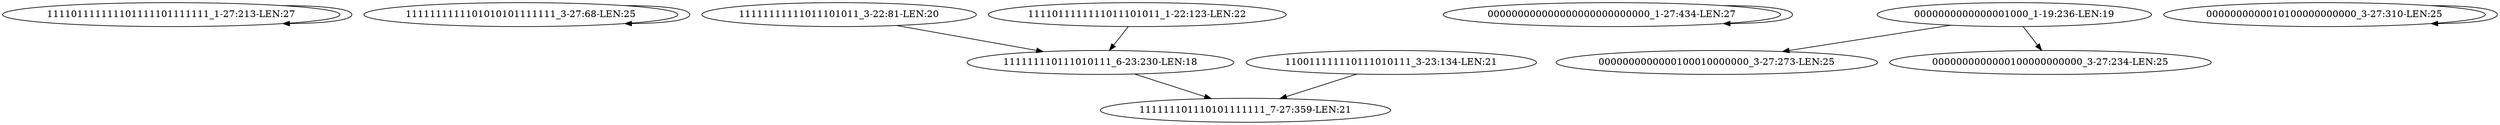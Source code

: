 digraph G {
    "111101111111101111101111111_1-27:213-LEN:27" -> "111101111111101111101111111_1-27:213-LEN:27";
    "1111111111101010101111111_3-27:68-LEN:25" -> "1111111111101010101111111_3-27:68-LEN:25";
    "11111111111011101011_3-22:81-LEN:20" -> "111111110111010111_6-23:230-LEN:18";
    "111111110111010111_6-23:230-LEN:18" -> "111111101110101111111_7-27:359-LEN:21";
    "000000000000000000000000000_1-27:434-LEN:27" -> "000000000000000000000000000_1-27:434-LEN:27";
    "0000000000000001000_1-19:236-LEN:19" -> "0000000000000100010000000_3-27:273-LEN:25";
    "0000000000000001000_1-19:236-LEN:19" -> "0000000000000100000000000_3-27:234-LEN:25";
    "110011111110111010111_3-23:134-LEN:21" -> "111111101110101111111_7-27:359-LEN:21";
    "1111011111111011101011_1-22:123-LEN:22" -> "111111110111010111_6-23:230-LEN:18";
    "0000000000010100000000000_3-27:310-LEN:25" -> "0000000000010100000000000_3-27:310-LEN:25";
}
